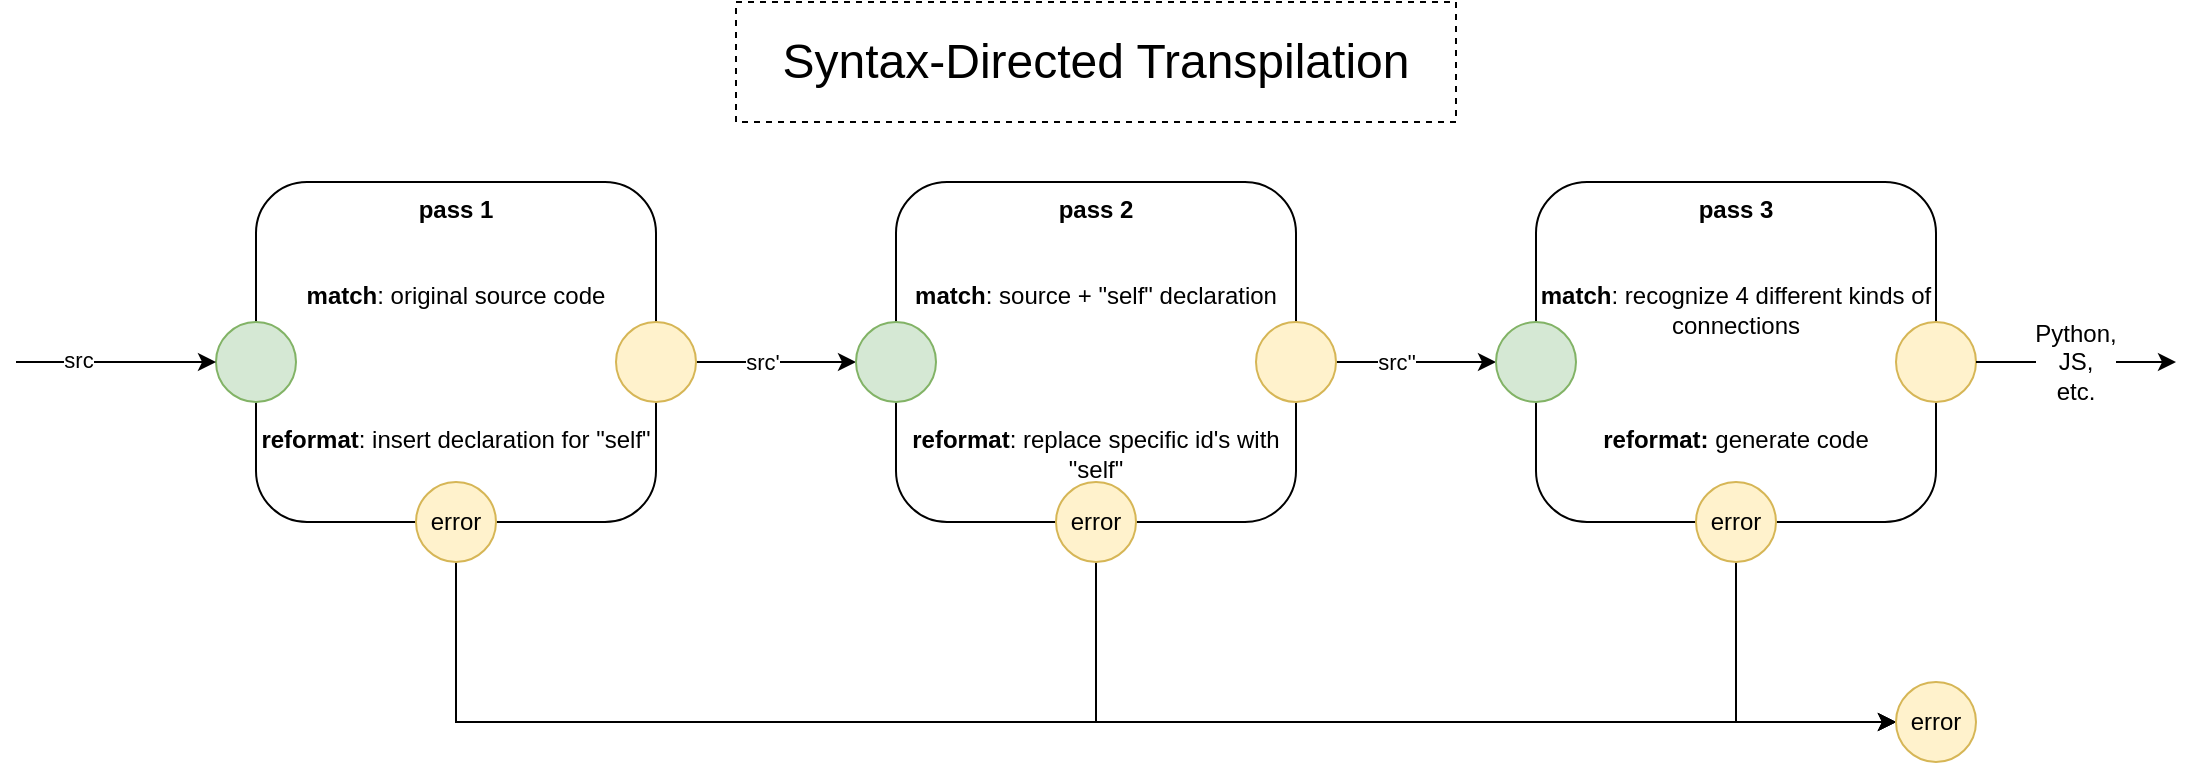 <mxfile version="14.6.13" type="device"><diagram id="c-ypG-Ic5jmqze0OsL9H" name="Page-1"><mxGraphModel dx="2206" dy="776" grid="1" gridSize="10" guides="1" tooltips="1" connect="1" arrows="1" fold="1" page="1" pageScale="1" pageWidth="1100" pageHeight="850" math="0" shadow="0"><root><mxCell id="0"/><mxCell id="1" parent="0"/><mxCell id="zT57z34LN-B0-OTT3LJJ-1" value="&lt;b&gt;pass 1&lt;br&gt;&lt;br&gt;&lt;br&gt;match&lt;/b&gt;: original source code&lt;br&gt;&lt;br&gt;&lt;br&gt;&lt;br&gt;&lt;br&gt;&lt;b&gt;reformat&lt;/b&gt;: insert&amp;nbsp;declaration for &quot;self&quot;" style="rounded=1;whiteSpace=wrap;html=1;verticalAlign=top;" vertex="1" parent="1"><mxGeometry x="120" y="150" width="200" height="170" as="geometry"/></mxCell><mxCell id="zT57z34LN-B0-OTT3LJJ-4" value="" style="ellipse;whiteSpace=wrap;html=1;aspect=fixed;fillColor=#d5e8d4;strokeColor=#82b366;" vertex="1" parent="1"><mxGeometry x="100" y="220" width="40" height="40" as="geometry"/></mxCell><mxCell id="zT57z34LN-B0-OTT3LJJ-12" style="edgeStyle=orthogonalEdgeStyle;rounded=0;orthogonalLoop=1;jettySize=auto;html=1;exitX=1;exitY=0.5;exitDx=0;exitDy=0;entryX=0;entryY=0.5;entryDx=0;entryDy=0;" edge="1" parent="1" source="zT57z34LN-B0-OTT3LJJ-5" target="zT57z34LN-B0-OTT3LJJ-7"><mxGeometry relative="1" as="geometry"/></mxCell><mxCell id="P5bGbfUTOamcY2uymsww-3" value="src'" style="edgeLabel;html=1;align=center;verticalAlign=middle;resizable=0;points=[];" vertex="1" connectable="0" parent="zT57z34LN-B0-OTT3LJJ-12"><mxGeometry x="-0.175" relative="1" as="geometry"><mxPoint as="offset"/></mxGeometry></mxCell><mxCell id="zT57z34LN-B0-OTT3LJJ-5" value="" style="ellipse;whiteSpace=wrap;html=1;aspect=fixed;fillColor=#fff2cc;strokeColor=#d6b656;" vertex="1" parent="1"><mxGeometry x="300" y="220" width="40" height="40" as="geometry"/></mxCell><mxCell id="zT57z34LN-B0-OTT3LJJ-6" value="&lt;b&gt;pass 2&lt;br&gt;&lt;br&gt;&lt;br&gt;match&lt;/b&gt;: source + &quot;self&quot; declaration&lt;br&gt;&lt;br&gt;&lt;br&gt;&lt;br&gt;&lt;br&gt;&lt;b&gt;reformat&lt;/b&gt;: replace specific id's with &quot;self&quot;" style="rounded=1;whiteSpace=wrap;html=1;verticalAlign=top;" vertex="1" parent="1"><mxGeometry x="440" y="150" width="200" height="170" as="geometry"/></mxCell><mxCell id="zT57z34LN-B0-OTT3LJJ-7" value="" style="ellipse;whiteSpace=wrap;html=1;aspect=fixed;fillColor=#d5e8d4;strokeColor=#82b366;" vertex="1" parent="1"><mxGeometry x="420" y="220" width="40" height="40" as="geometry"/></mxCell><mxCell id="zT57z34LN-B0-OTT3LJJ-13" style="edgeStyle=orthogonalEdgeStyle;rounded=0;orthogonalLoop=1;jettySize=auto;html=1;exitX=1;exitY=0.5;exitDx=0;exitDy=0;entryX=0;entryY=0.5;entryDx=0;entryDy=0;" edge="1" parent="1" source="zT57z34LN-B0-OTT3LJJ-8" target="zT57z34LN-B0-OTT3LJJ-10"><mxGeometry relative="1" as="geometry"/></mxCell><mxCell id="P5bGbfUTOamcY2uymsww-4" value="src''" style="edgeLabel;html=1;align=center;verticalAlign=middle;resizable=0;points=[];" vertex="1" connectable="0" parent="zT57z34LN-B0-OTT3LJJ-13"><mxGeometry x="-0.25" relative="1" as="geometry"><mxPoint as="offset"/></mxGeometry></mxCell><mxCell id="zT57z34LN-B0-OTT3LJJ-8" value="" style="ellipse;whiteSpace=wrap;html=1;aspect=fixed;fillColor=#fff2cc;strokeColor=#d6b656;" vertex="1" parent="1"><mxGeometry x="620" y="220" width="40" height="40" as="geometry"/></mxCell><mxCell id="zT57z34LN-B0-OTT3LJJ-9" value="&lt;b&gt;pass 3&lt;br&gt;&lt;/b&gt;&lt;br&gt;&lt;br&gt;&lt;b&gt;match&lt;/b&gt;: recognize 4 different kinds of connections&lt;br&gt;&lt;br&gt;&lt;br&gt;&lt;br&gt;&lt;b&gt;reformat:&lt;/b&gt;&amp;nbsp;generate code" style="rounded=1;whiteSpace=wrap;html=1;verticalAlign=top;" vertex="1" parent="1"><mxGeometry x="760" y="150" width="200" height="170" as="geometry"/></mxCell><mxCell id="zT57z34LN-B0-OTT3LJJ-10" value="" style="ellipse;whiteSpace=wrap;html=1;aspect=fixed;fillColor=#d5e8d4;strokeColor=#82b366;" vertex="1" parent="1"><mxGeometry x="740" y="220" width="40" height="40" as="geometry"/></mxCell><mxCell id="P5bGbfUTOamcY2uymsww-8" style="edgeStyle=orthogonalEdgeStyle;rounded=0;orthogonalLoop=1;jettySize=auto;html=1;exitX=1;exitY=0.5;exitDx=0;exitDy=0;startArrow=none;" edge="1" parent="1" source="P5bGbfUTOamcY2uymsww-9"><mxGeometry relative="1" as="geometry"><mxPoint x="1080" y="240" as="targetPoint"/></mxGeometry></mxCell><mxCell id="zT57z34LN-B0-OTT3LJJ-11" value="" style="ellipse;whiteSpace=wrap;html=1;aspect=fixed;fillColor=#fff2cc;strokeColor=#d6b656;" vertex="1" parent="1"><mxGeometry x="940" y="220" width="40" height="40" as="geometry"/></mxCell><mxCell id="P5bGbfUTOamcY2uymsww-1" value="" style="endArrow=classic;html=1;entryX=0;entryY=0.5;entryDx=0;entryDy=0;" edge="1" parent="1" target="zT57z34LN-B0-OTT3LJJ-4"><mxGeometry width="50" height="50" relative="1" as="geometry"><mxPoint y="240" as="sourcePoint"/><mxPoint x="570" y="360" as="targetPoint"/></mxGeometry></mxCell><mxCell id="P5bGbfUTOamcY2uymsww-2" value="src" style="edgeLabel;html=1;align=center;verticalAlign=middle;resizable=0;points=[];" vertex="1" connectable="0" parent="P5bGbfUTOamcY2uymsww-1"><mxGeometry x="-0.382" y="1" relative="1" as="geometry"><mxPoint as="offset"/></mxGeometry></mxCell><mxCell id="P5bGbfUTOamcY2uymsww-9" value="Python,&lt;br&gt;JS,&lt;br&gt;etc." style="text;html=1;strokeColor=none;fillColor=none;align=center;verticalAlign=middle;whiteSpace=wrap;rounded=0;" vertex="1" parent="1"><mxGeometry x="1010" y="215" width="40" height="50" as="geometry"/></mxCell><mxCell id="P5bGbfUTOamcY2uymsww-10" value="" style="edgeStyle=orthogonalEdgeStyle;rounded=0;orthogonalLoop=1;jettySize=auto;html=1;exitX=1;exitY=0.5;exitDx=0;exitDy=0;endArrow=none;" edge="1" parent="1" source="zT57z34LN-B0-OTT3LJJ-11" target="P5bGbfUTOamcY2uymsww-9"><mxGeometry relative="1" as="geometry"><mxPoint x="1080" y="240" as="targetPoint"/><mxPoint x="980" y="240" as="sourcePoint"/></mxGeometry></mxCell><mxCell id="JX8Ce5SRsa5PX4Vo5M2S-1" value="Syntax-Directed Transpilation" style="rounded=0;whiteSpace=wrap;html=1;fillColor=none;fontSize=24;dashed=1;" vertex="1" parent="1"><mxGeometry x="360" y="60" width="360" height="60" as="geometry"/></mxCell><mxCell id="JX8Ce5SRsa5PX4Vo5M2S-8" style="edgeStyle=orthogonalEdgeStyle;rounded=0;orthogonalLoop=1;jettySize=auto;html=1;exitX=0.5;exitY=1;exitDx=0;exitDy=0;fontSize=24;" edge="1" parent="1" source="JX8Ce5SRsa5PX4Vo5M2S-2"><mxGeometry relative="1" as="geometry"><mxPoint x="940" y="420" as="targetPoint"/><Array as="points"><mxPoint x="220" y="420"/></Array></mxGeometry></mxCell><mxCell id="JX8Ce5SRsa5PX4Vo5M2S-2" value="error" style="ellipse;whiteSpace=wrap;html=1;aspect=fixed;fillColor=#fff2cc;strokeColor=#d6b656;" vertex="1" parent="1"><mxGeometry x="200" y="300" width="40" height="40" as="geometry"/></mxCell><mxCell id="JX8Ce5SRsa5PX4Vo5M2S-7" style="edgeStyle=orthogonalEdgeStyle;rounded=0;orthogonalLoop=1;jettySize=auto;html=1;exitX=0.5;exitY=1;exitDx=0;exitDy=0;entryX=0;entryY=0.5;entryDx=0;entryDy=0;fontSize=24;" edge="1" parent="1" source="JX8Ce5SRsa5PX4Vo5M2S-3" target="JX8Ce5SRsa5PX4Vo5M2S-5"><mxGeometry relative="1" as="geometry"/></mxCell><mxCell id="JX8Ce5SRsa5PX4Vo5M2S-3" value="error" style="ellipse;whiteSpace=wrap;html=1;aspect=fixed;fillColor=#fff2cc;strokeColor=#d6b656;" vertex="1" parent="1"><mxGeometry x="520" y="300" width="40" height="40" as="geometry"/></mxCell><mxCell id="JX8Ce5SRsa5PX4Vo5M2S-6" style="edgeStyle=orthogonalEdgeStyle;rounded=0;orthogonalLoop=1;jettySize=auto;html=1;exitX=0.5;exitY=1;exitDx=0;exitDy=0;entryX=0;entryY=0.5;entryDx=0;entryDy=0;fontSize=24;" edge="1" parent="1" source="JX8Ce5SRsa5PX4Vo5M2S-4" target="JX8Ce5SRsa5PX4Vo5M2S-5"><mxGeometry relative="1" as="geometry"/></mxCell><mxCell id="JX8Ce5SRsa5PX4Vo5M2S-4" value="error" style="ellipse;whiteSpace=wrap;html=1;aspect=fixed;fillColor=#fff2cc;strokeColor=#d6b656;" vertex="1" parent="1"><mxGeometry x="840" y="300" width="40" height="40" as="geometry"/></mxCell><mxCell id="JX8Ce5SRsa5PX4Vo5M2S-5" value="error" style="ellipse;whiteSpace=wrap;html=1;aspect=fixed;fillColor=#fff2cc;strokeColor=#d6b656;" vertex="1" parent="1"><mxGeometry x="940" y="400" width="40" height="40" as="geometry"/></mxCell></root></mxGraphModel></diagram></mxfile>